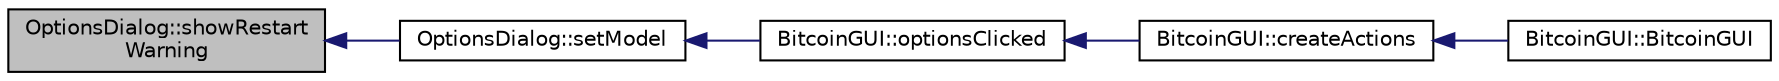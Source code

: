 digraph "OptionsDialog::showRestartWarning"
{
  edge [fontname="Helvetica",fontsize="10",labelfontname="Helvetica",labelfontsize="10"];
  node [fontname="Helvetica",fontsize="10",shape=record];
  rankdir="LR";
  Node70 [label="OptionsDialog::showRestart\lWarning",height=0.2,width=0.4,color="black", fillcolor="grey75", style="filled", fontcolor="black"];
  Node70 -> Node71 [dir="back",color="midnightblue",fontsize="10",style="solid",fontname="Helvetica"];
  Node71 [label="OptionsDialog::setModel",height=0.2,width=0.4,color="black", fillcolor="white", style="filled",URL="$class_options_dialog.html#a11e902a52cb7472497d14e70cd9399d9"];
  Node71 -> Node72 [dir="back",color="midnightblue",fontsize="10",style="solid",fontname="Helvetica"];
  Node72 [label="BitcoinGUI::optionsClicked",height=0.2,width=0.4,color="black", fillcolor="white", style="filled",URL="$class_bitcoin_g_u_i.html#a366dfb05459cb49fec8adb7f97bf2ad7",tooltip="Show configuration dialog. "];
  Node72 -> Node73 [dir="back",color="midnightblue",fontsize="10",style="solid",fontname="Helvetica"];
  Node73 [label="BitcoinGUI::createActions",height=0.2,width=0.4,color="black", fillcolor="white", style="filled",URL="$class_bitcoin_g_u_i.html#a218c9f5712e5a08ebc9ce06513430bba",tooltip="Create the main UI actions. "];
  Node73 -> Node74 [dir="back",color="midnightblue",fontsize="10",style="solid",fontname="Helvetica"];
  Node74 [label="BitcoinGUI::BitcoinGUI",height=0.2,width=0.4,color="black", fillcolor="white", style="filled",URL="$class_bitcoin_g_u_i.html#a2598b4ffab4a206877bee80916cc775c"];
}
